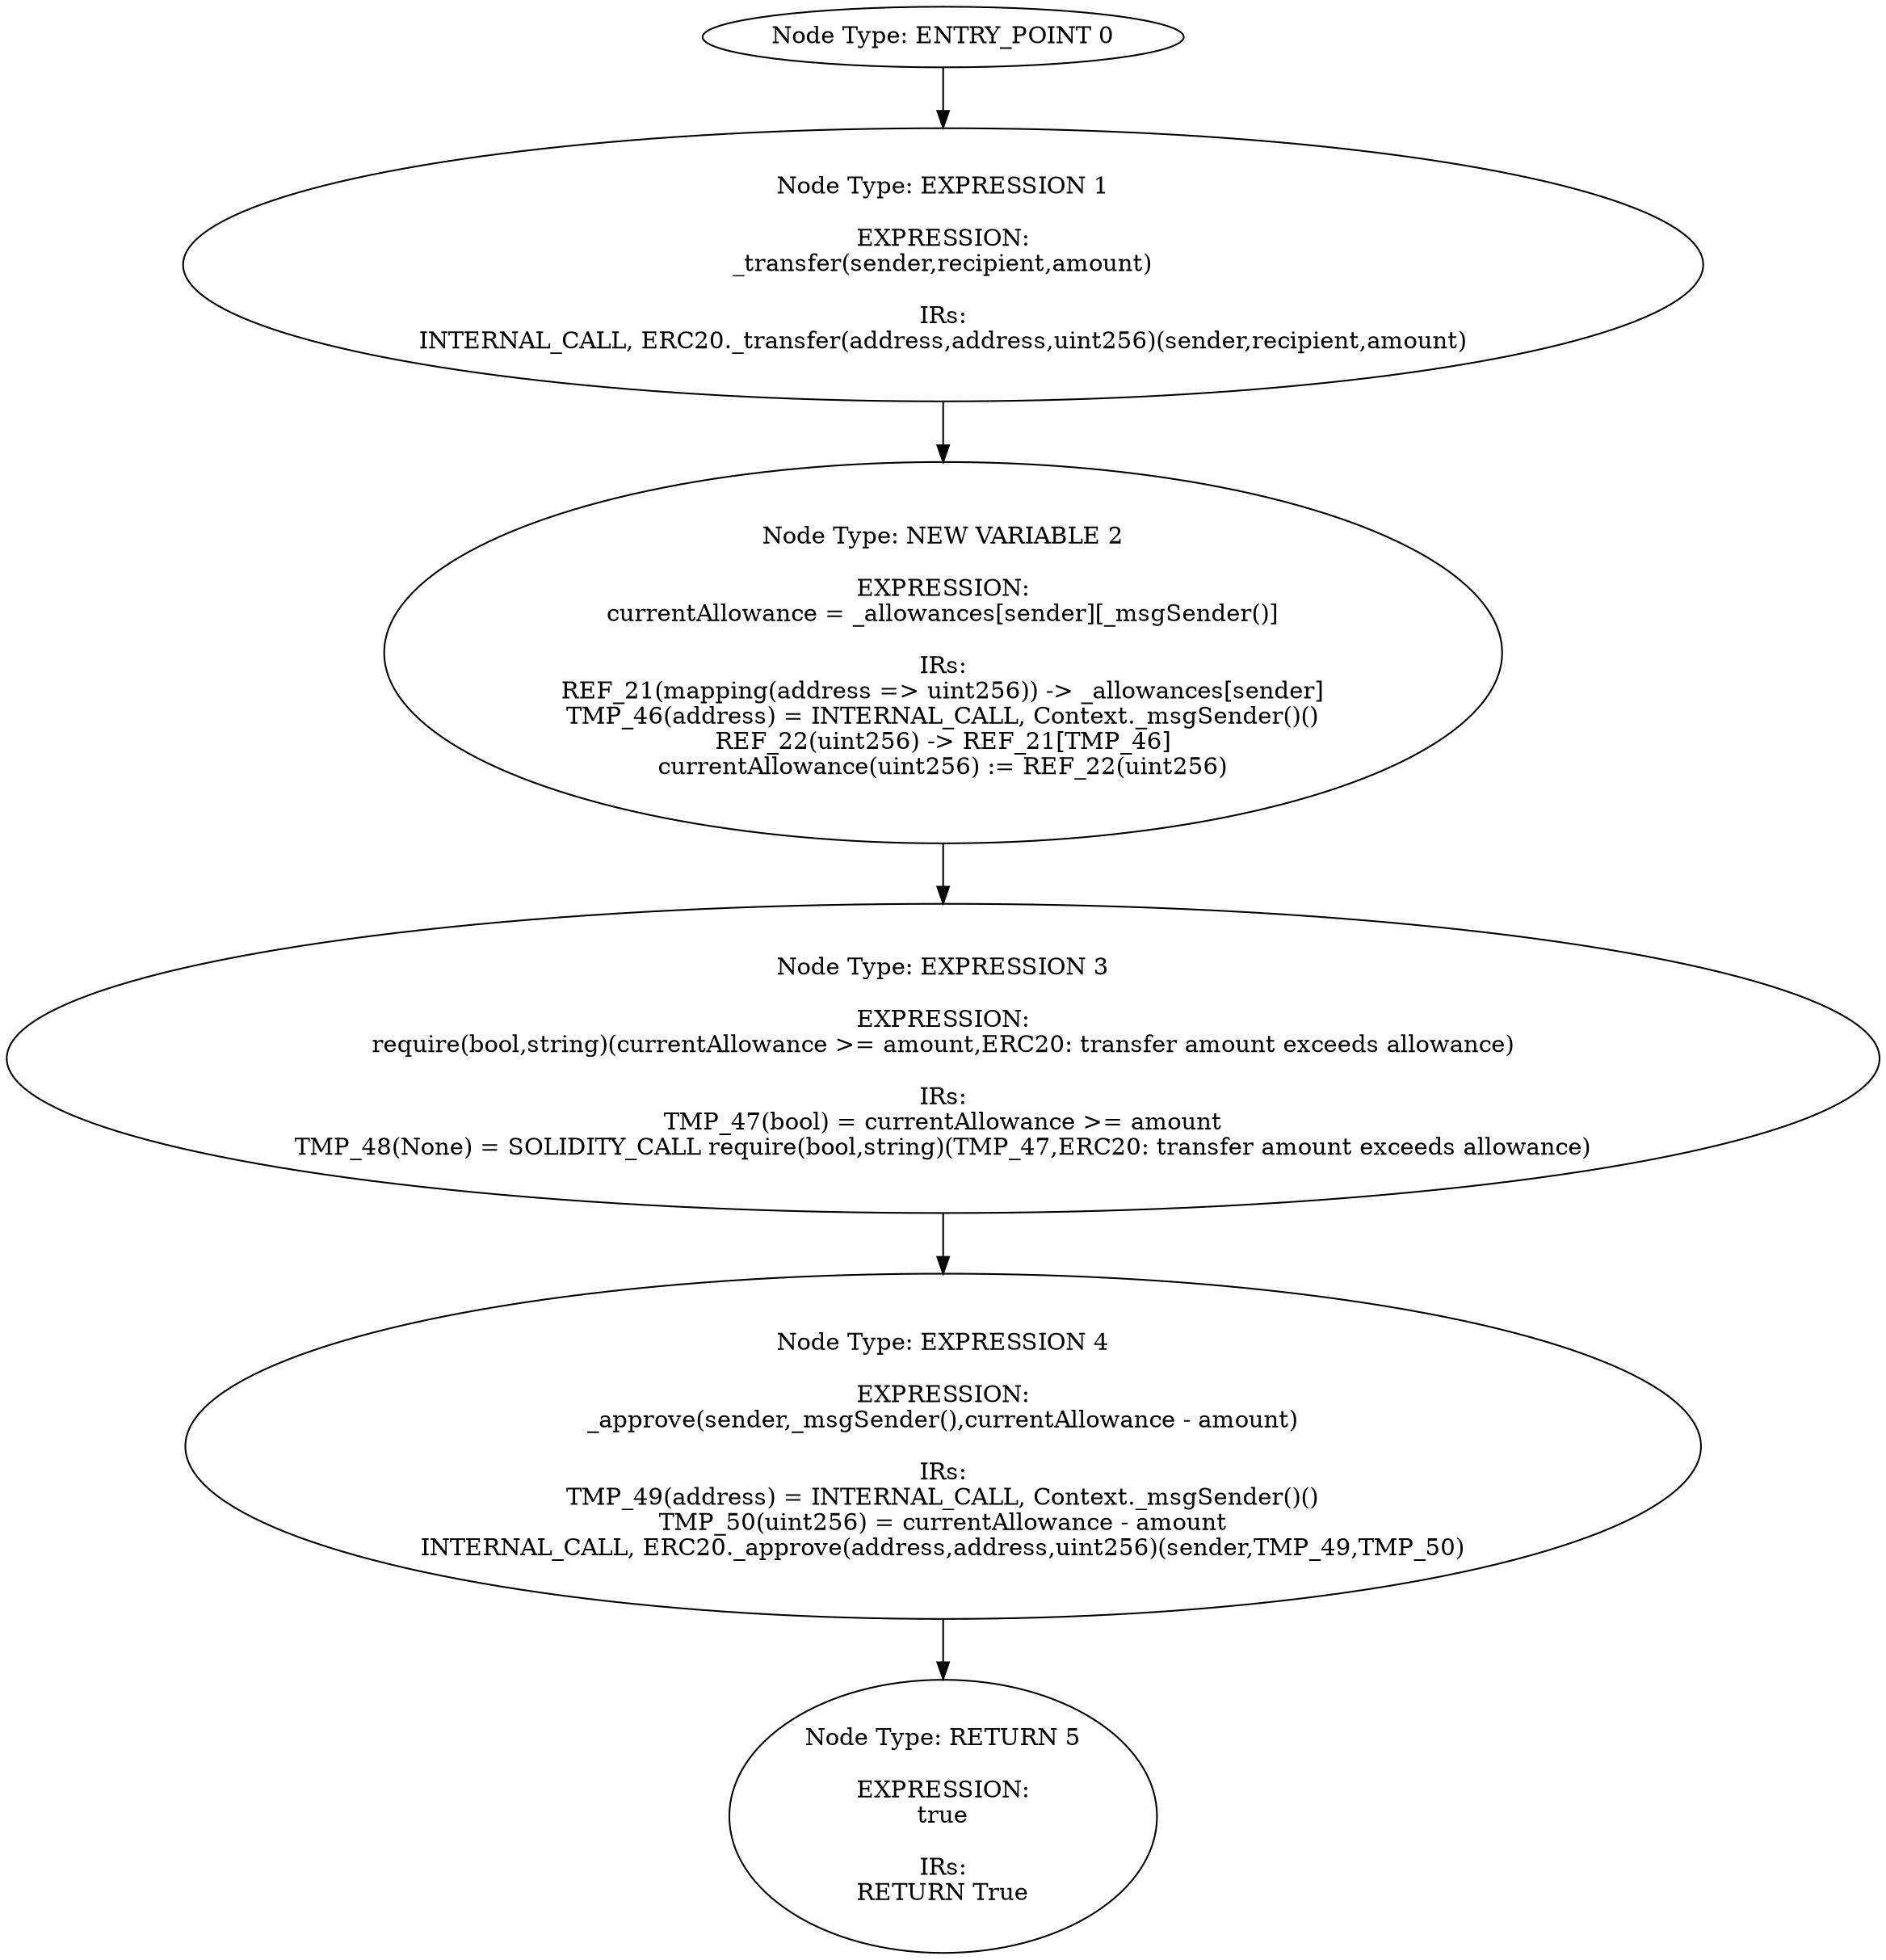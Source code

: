 digraph{
0[label="Node Type: ENTRY_POINT 0
"];
0->1;
1[label="Node Type: EXPRESSION 1

EXPRESSION:
_transfer(sender,recipient,amount)

IRs:
INTERNAL_CALL, ERC20._transfer(address,address,uint256)(sender,recipient,amount)"];
1->2;
2[label="Node Type: NEW VARIABLE 2

EXPRESSION:
currentAllowance = _allowances[sender][_msgSender()]

IRs:
REF_21(mapping(address => uint256)) -> _allowances[sender]
TMP_46(address) = INTERNAL_CALL, Context._msgSender()()
REF_22(uint256) -> REF_21[TMP_46]
currentAllowance(uint256) := REF_22(uint256)"];
2->3;
3[label="Node Type: EXPRESSION 3

EXPRESSION:
require(bool,string)(currentAllowance >= amount,ERC20: transfer amount exceeds allowance)

IRs:
TMP_47(bool) = currentAllowance >= amount
TMP_48(None) = SOLIDITY_CALL require(bool,string)(TMP_47,ERC20: transfer amount exceeds allowance)"];
3->4;
4[label="Node Type: EXPRESSION 4

EXPRESSION:
_approve(sender,_msgSender(),currentAllowance - amount)

IRs:
TMP_49(address) = INTERNAL_CALL, Context._msgSender()()
TMP_50(uint256) = currentAllowance - amount
INTERNAL_CALL, ERC20._approve(address,address,uint256)(sender,TMP_49,TMP_50)"];
4->5;
5[label="Node Type: RETURN 5

EXPRESSION:
true

IRs:
RETURN True"];
}

